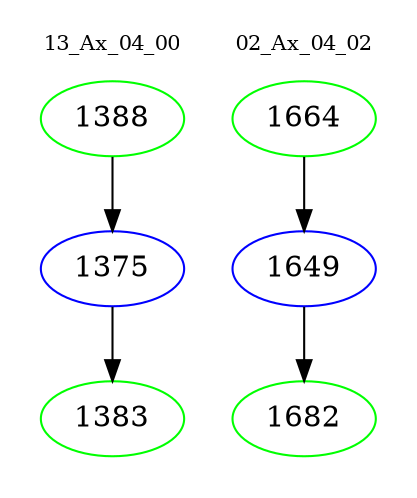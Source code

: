digraph{
subgraph cluster_0 {
color = white
label = "13_Ax_04_00";
fontsize=10;
T0_1388 [label="1388", color="green"]
T0_1388 -> T0_1375 [color="black"]
T0_1375 [label="1375", color="blue"]
T0_1375 -> T0_1383 [color="black"]
T0_1383 [label="1383", color="green"]
}
subgraph cluster_1 {
color = white
label = "02_Ax_04_02";
fontsize=10;
T1_1664 [label="1664", color="green"]
T1_1664 -> T1_1649 [color="black"]
T1_1649 [label="1649", color="blue"]
T1_1649 -> T1_1682 [color="black"]
T1_1682 [label="1682", color="green"]
}
}

